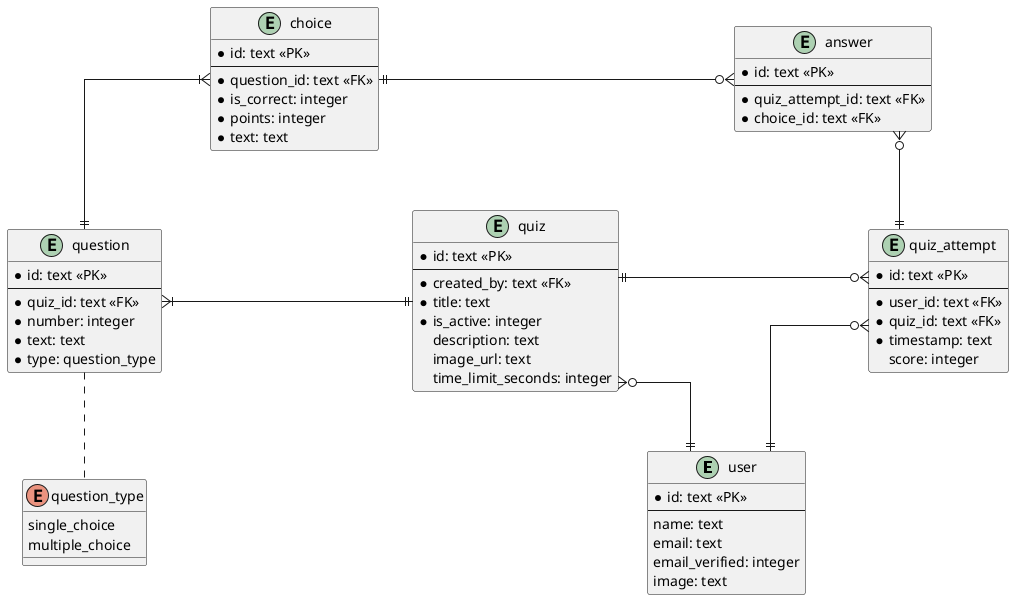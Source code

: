 @startuml quizeek
skinparam Linetype ortho
skinparam Nodesep 250

entity user {
    *id: text <<PK>>
    ---
    name: text
    email: text
    email_verified: integer
    image: text
}

entity quiz {
    *id: text <<PK>>
    ---
    *created_by: text <<FK>>
    *title: text
    *is_active: integer
    description: text
    image_url: text
    time_limit_seconds: integer
}

entity question {
    *id: text <<PK>>
    ---
    *quiz_id: text <<FK>>
    *number: integer
    *text: text
    *type: question_type
}

enum question_type {
    single_choice
    multiple_choice
}

entity choice {
    *id: text <<PK>>
    ---
    *question_id: text <<FK>>
    *is_correct: integer
    *points: integer
    *text: text
}

entity quiz_attempt {
    *id: text <<PK>>
    ---
    *user_id: text <<FK>>
    *quiz_id: text <<FK>>
    *timestamp: text
    score: integer
}

entity answer {
    *id: text <<PK>>
    ---
    *quiz_attempt_id: text <<FK>>
    *choice_id: text <<FK>>
}

quiz }o-down-|| user
quiz ||-left-|{ question
quiz ||-right-o{ quiz_attempt

question ||-up-|{ choice
question .down. question_type

quiz_attempt }o-down-|| user
quiz_attempt ||-up-o{ answer

answer }o-left-|| choice

@enduml
